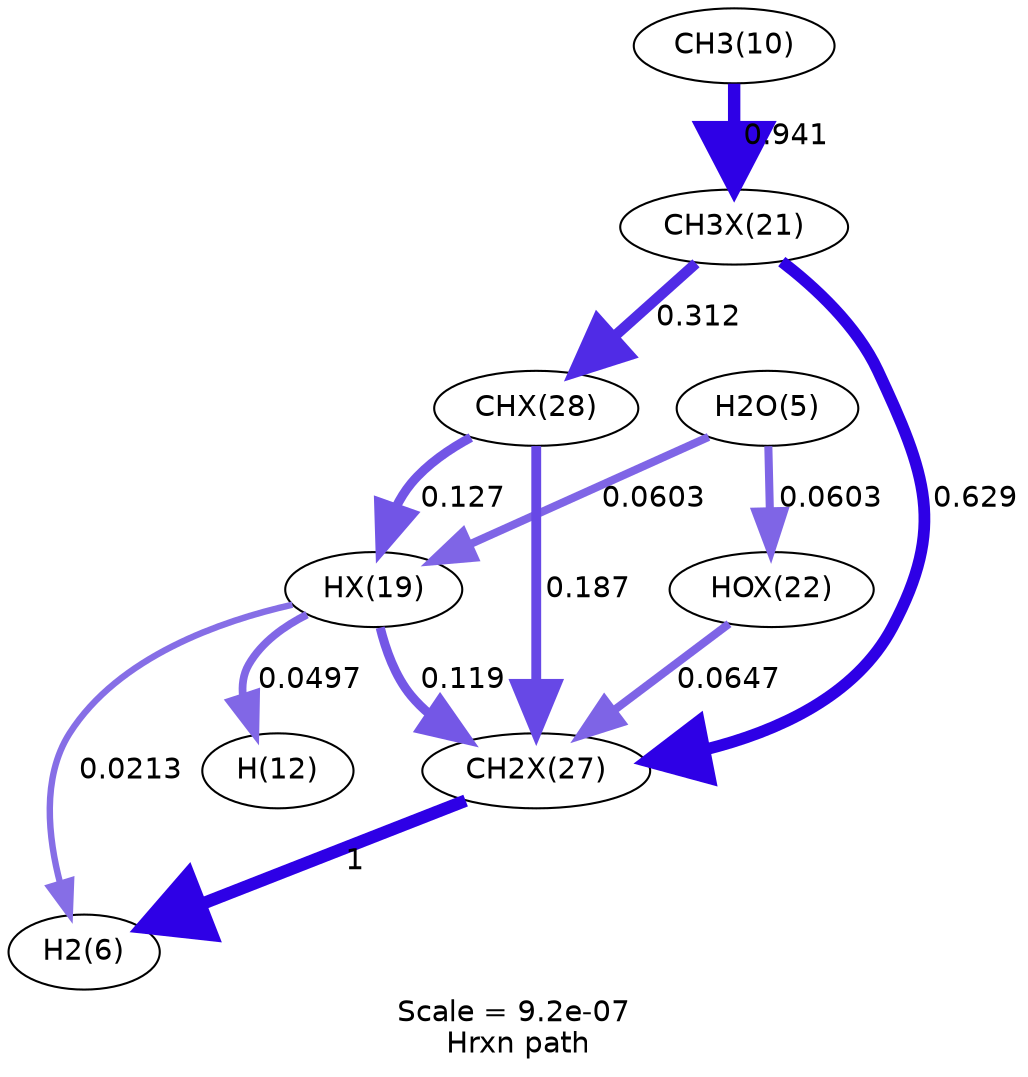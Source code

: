 digraph reaction_paths {
center=1;
s23 -> s7[fontname="Helvetica", penwidth=3.09, arrowsize=1.55, color="0.7, 0.521, 0.9"
, label=" 0.0213"];
s31 -> s7[fontname="Helvetica", penwidth=6, arrowsize=3, color="0.7, 1.5, 0.9"
, label=" 1"];
s23 -> s13[fontname="Helvetica", penwidth=3.73, arrowsize=1.87, color="0.7, 0.55, 0.9"
, label=" 0.0497"];
s6 -> s23[fontname="Helvetica", penwidth=3.88, arrowsize=1.94, color="0.7, 0.56, 0.9"
, label=" 0.0603"];
s23 -> s31[fontname="Helvetica", penwidth=4.39, arrowsize=2.2, color="0.7, 0.619, 0.9"
, label=" 0.119"];
s32 -> s23[fontname="Helvetica", penwidth=4.44, arrowsize=2.22, color="0.7, 0.627, 0.9"
, label=" 0.127"];
s6 -> s26[fontname="Helvetica", penwidth=3.88, arrowsize=1.94, color="0.7, 0.56, 0.9"
, label=" 0.0603"];
s26 -> s31[fontname="Helvetica", penwidth=3.93, arrowsize=1.97, color="0.7, 0.565, 0.9"
, label=" 0.0647"];
s11 -> s25[fontname="Helvetica", penwidth=5.95, arrowsize=2.98, color="0.7, 1.44, 0.9"
, label=" 0.941"];
s25 -> s31[fontname="Helvetica", penwidth=5.65, arrowsize=2.83, color="0.7, 1.13, 0.9"
, label=" 0.629"];
s25 -> s32[fontname="Helvetica", penwidth=5.12, arrowsize=2.56, color="0.7, 0.812, 0.9"
, label=" 0.312"];
s32 -> s31[fontname="Helvetica", penwidth=4.73, arrowsize=2.37, color="0.7, 0.687, 0.9"
, label=" 0.187"];
s6 [ fontname="Helvetica", label="H2O(5)"];
s7 [ fontname="Helvetica", label="H2(6)"];
s11 [ fontname="Helvetica", label="CH3(10)"];
s13 [ fontname="Helvetica", label="H(12)"];
s23 [ fontname="Helvetica", label="HX(19)"];
s25 [ fontname="Helvetica", label="CH3X(21)"];
s26 [ fontname="Helvetica", label="HOX(22)"];
s31 [ fontname="Helvetica", label="CH2X(27)"];
s32 [ fontname="Helvetica", label="CHX(28)"];
 label = "Scale = 9.2e-07\l Hrxn path";
 fontname = "Helvetica";
}
